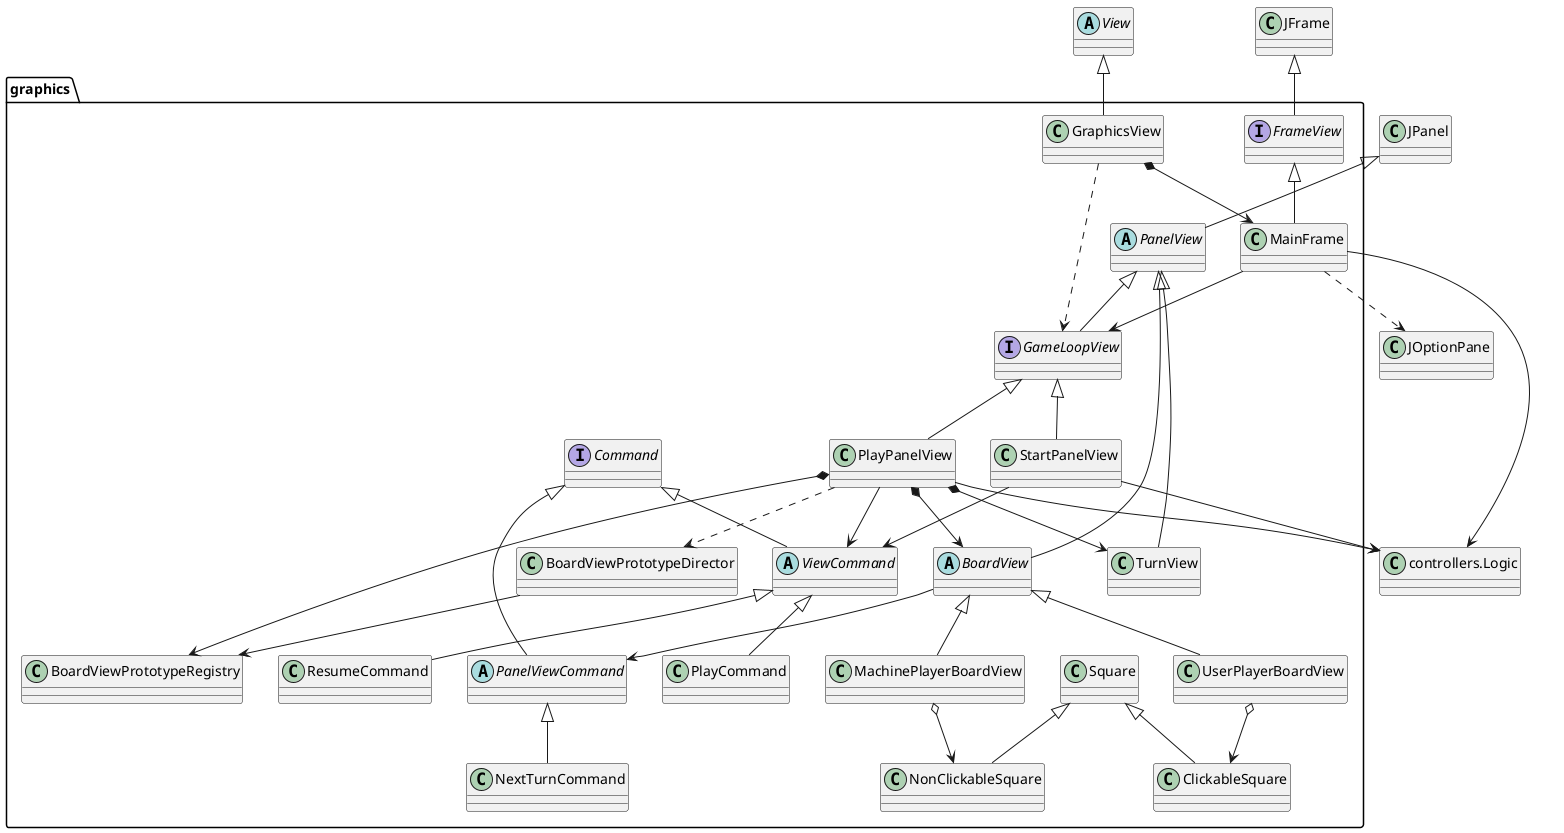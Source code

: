 @startuml connect4.connect4.views.graphics
interface graphics.FrameView
class graphics.MainFrame
interface graphics.GameLoopView
abstract class graphics.BoardView
class graphics.BoardViewPrototypeDirector
class graphics.BoardViewPrototypeRegistry
interface graphics.Command
abstract class graphics.PanelViewCommand
abstract class graphics.ViewCommand
class graphics.GraphicsView
class graphics.MachinePlayerBoardView
class graphics.NextTurnCommand
class graphics.PlayCommand
class graphics.PlayPanelView
class graphics.ResumeCommand
class graphics.Square
class graphics.ClickableSquare
class graphics.NonClickableSquare
class graphics.StartPanelView
class graphics.TurnView
class graphics.UserPlayerBoardView
abstract class graphics.PanelView


class JFrame
JFrame <|-- FrameView
FrameView <|-- MainFrame
GraphicsView *--> MainFrame

class Logic as "controllers.Logic"
MainFrame --> Logic

class Logic as "controllers.\nLogic"

StartPanelView --> Logic

class Logic as "controllers.\nLogic"

PlayPanelView --> Logic

abstract class View
View <|-- GraphicsView

class JOptionPane
MainFrame ..> JOptionPane

JPanel <|-- PanelView
PanelView <|-- GameLoopView
GameLoopView <|-- StartPanelView
GameLoopView <|-- PlayPanelView
PanelView <|-- BoardView
PanelView <|-- TurnView

GraphicsView ..> GameLoopView
MainFrame --> GameLoopView

PlayPanelView *--> BoardView
PlayPanelView *--> TurnView
PlayPanelView *--> BoardViewPrototypeRegistry
PlayPanelView ..> BoardViewPrototypeDirector
BoardViewPrototypeDirector --> BoardViewPrototypeRegistry

StartPanelView --> ViewCommand
PlayPanelView --> ViewCommand

Command <|-- PanelViewCommand
PanelViewCommand <|-- NextTurnCommand
Command <|-- ViewCommand
ViewCommand <|-- PlayCommand
ViewCommand <|-- ResumeCommand


BoardView <|-- MachinePlayerBoardView
BoardView <|-- UserPlayerBoardView
MachinePlayerBoardView o--> NonClickableSquare
UserPlayerBoardView o--> ClickableSquare
Square <|-- ClickableSquare
Square <|-- NonClickableSquare

BoardView --> PanelViewCommand

@enduml